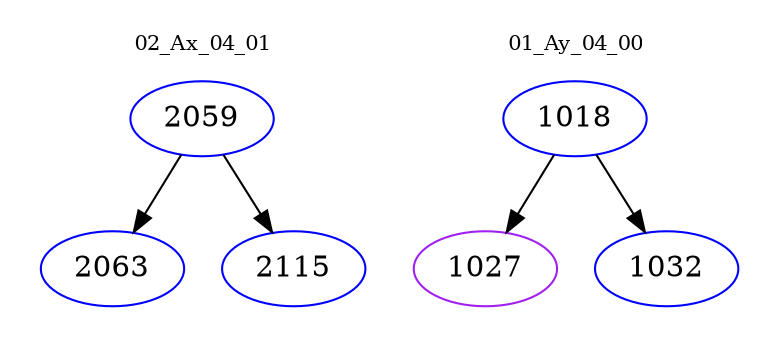 digraph{
subgraph cluster_0 {
color = white
label = "02_Ax_04_01";
fontsize=10;
T0_2059 [label="2059", color="blue"]
T0_2059 -> T0_2063 [color="black"]
T0_2063 [label="2063", color="blue"]
T0_2059 -> T0_2115 [color="black"]
T0_2115 [label="2115", color="blue"]
}
subgraph cluster_1 {
color = white
label = "01_Ay_04_00";
fontsize=10;
T1_1018 [label="1018", color="blue"]
T1_1018 -> T1_1027 [color="black"]
T1_1027 [label="1027", color="purple"]
T1_1018 -> T1_1032 [color="black"]
T1_1032 [label="1032", color="blue"]
}
}
